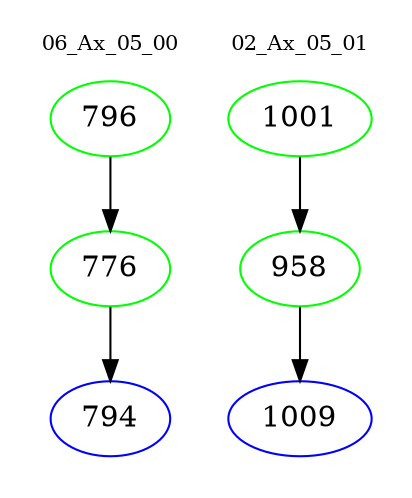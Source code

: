 digraph{
subgraph cluster_0 {
color = white
label = "06_Ax_05_00";
fontsize=10;
T0_796 [label="796", color="green"]
T0_796 -> T0_776 [color="black"]
T0_776 [label="776", color="green"]
T0_776 -> T0_794 [color="black"]
T0_794 [label="794", color="blue"]
}
subgraph cluster_1 {
color = white
label = "02_Ax_05_01";
fontsize=10;
T1_1001 [label="1001", color="green"]
T1_1001 -> T1_958 [color="black"]
T1_958 [label="958", color="green"]
T1_958 -> T1_1009 [color="black"]
T1_1009 [label="1009", color="blue"]
}
}
